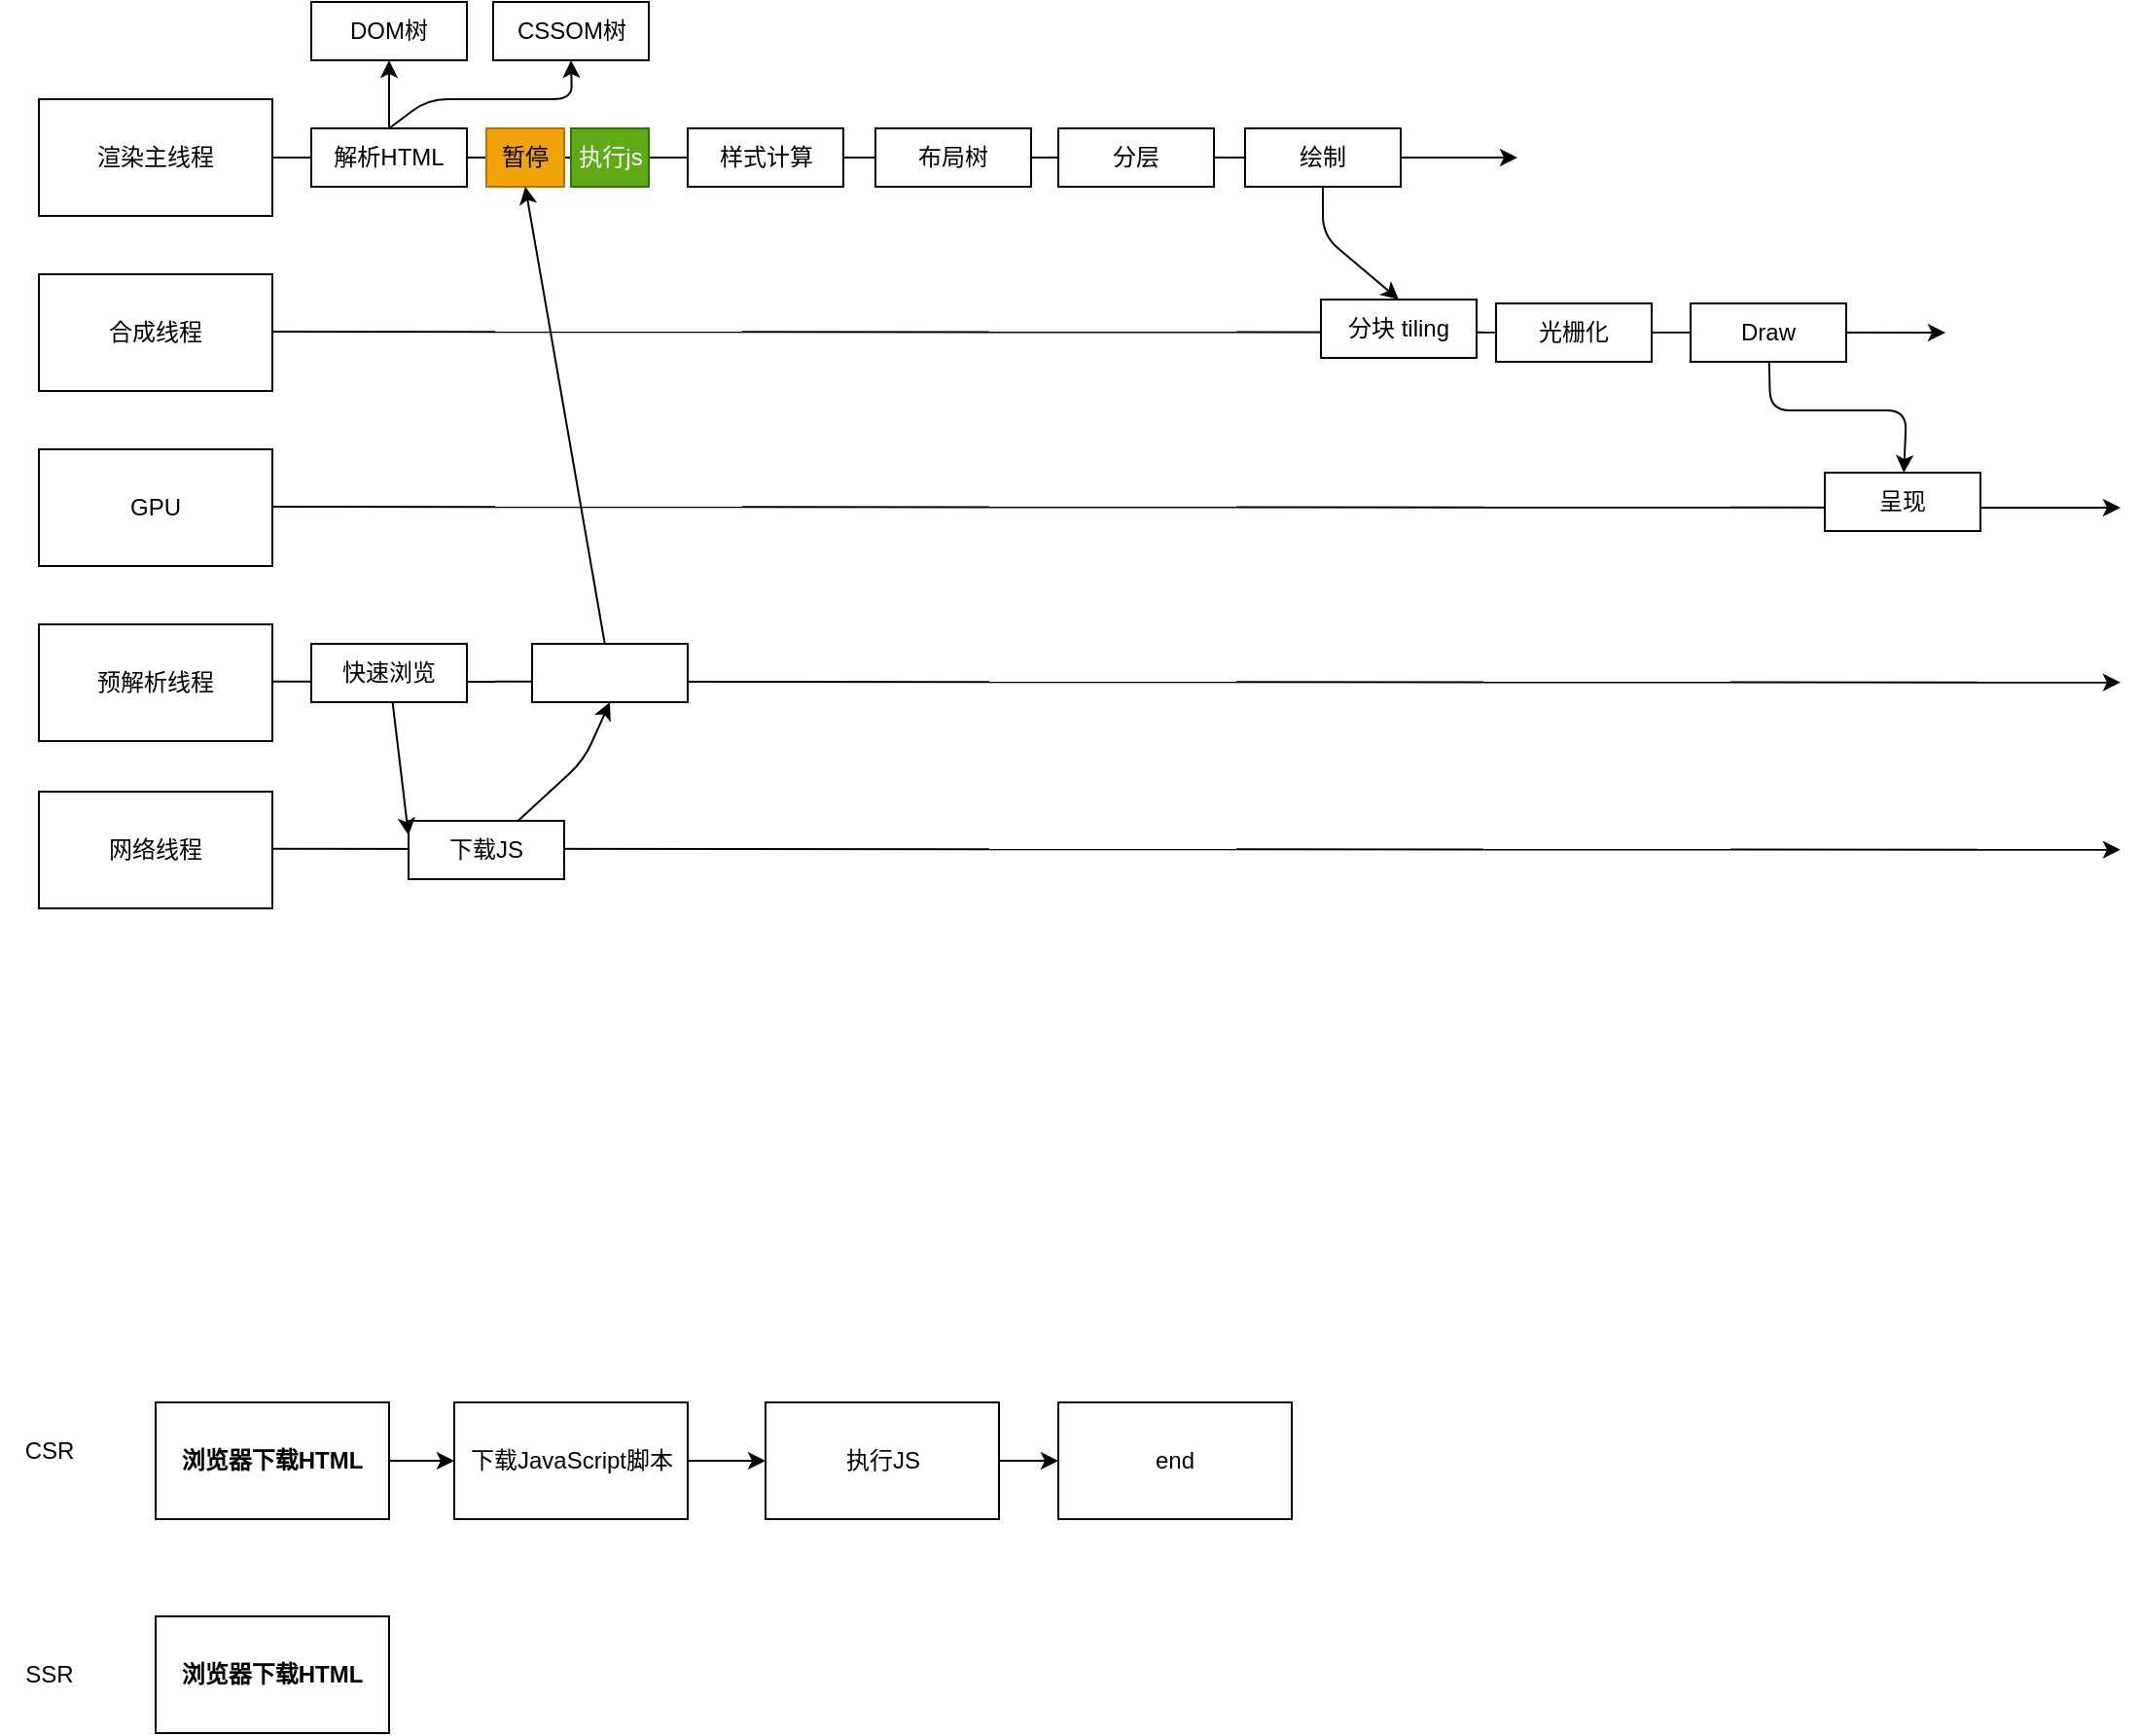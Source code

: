 <mxfile>
    <diagram id="du_Sz45NLk0ZfQOP1w5B" name="第 1 页">
        <mxGraphModel dx="1213" dy="853" grid="1" gridSize="10" guides="1" tooltips="1" connect="1" arrows="1" fold="1" page="1" pageScale="1" pageWidth="827" pageHeight="1169" background="none" math="0" shadow="0">
            <root>
                <mxCell id="0"/>
                <mxCell id="1" parent="0"/>
                <mxCell id="2" value="渲染主线程" style="whiteSpace=wrap;html=1;" vertex="1" parent="1">
                    <mxGeometry x="60" y="170" width="120" height="60" as="geometry"/>
                </mxCell>
                <mxCell id="3" value="合成线程" style="whiteSpace=wrap;html=1;" vertex="1" parent="1">
                    <mxGeometry x="60" y="260" width="120" height="60" as="geometry"/>
                </mxCell>
                <mxCell id="4" value="GPU" style="whiteSpace=wrap;html=1;" vertex="1" parent="1">
                    <mxGeometry x="60" y="350" width="120" height="60" as="geometry"/>
                </mxCell>
                <mxCell id="5" value="" style="edgeStyle=none;orthogonalLoop=1;jettySize=auto;html=1;exitX=1;exitY=0.5;exitDx=0;exitDy=0;startArrow=none;" edge="1" parent="1" source="13">
                    <mxGeometry width="100" relative="1" as="geometry">
                        <mxPoint x="230" y="180" as="sourcePoint"/>
                        <mxPoint x="820" y="200" as="targetPoint"/>
                        <Array as="points"/>
                    </mxGeometry>
                </mxCell>
                <mxCell id="8" value="" style="edgeStyle=none;orthogonalLoop=1;jettySize=auto;html=1;exitX=1;exitY=0.5;exitDx=0;exitDy=0;" edge="1" parent="1">
                    <mxGeometry width="100" relative="1" as="geometry">
                        <mxPoint x="180" y="289.5" as="sourcePoint"/>
                        <mxPoint x="1040" y="290" as="targetPoint"/>
                        <Array as="points"/>
                    </mxGeometry>
                </mxCell>
                <mxCell id="9" value="" style="edgeStyle=none;orthogonalLoop=1;jettySize=auto;html=1;exitX=1;exitY=0.5;exitDx=0;exitDy=0;" edge="1" parent="1">
                    <mxGeometry width="100" relative="1" as="geometry">
                        <mxPoint x="180" y="379.52" as="sourcePoint"/>
                        <mxPoint x="1130" y="380" as="targetPoint"/>
                        <Array as="points"/>
                    </mxGeometry>
                </mxCell>
                <mxCell id="15" value="" style="edgeStyle=none;orthogonalLoop=1;jettySize=auto;html=1;exitX=1;exitY=0.5;exitDx=0;exitDy=0;endArrow=none;" edge="1" parent="1" source="2" target="10">
                    <mxGeometry width="100" relative="1" as="geometry">
                        <mxPoint x="180" y="200" as="sourcePoint"/>
                        <mxPoint x="820" y="200" as="targetPoint"/>
                        <Array as="points"/>
                    </mxGeometry>
                </mxCell>
                <mxCell id="20" style="edgeStyle=none;html=1;exitX=0.5;exitY=0;exitDx=0;exitDy=0;entryX=0.5;entryY=1;entryDx=0;entryDy=0;" edge="1" parent="1" source="10" target="18">
                    <mxGeometry relative="1" as="geometry"/>
                </mxCell>
                <mxCell id="22" style="edgeStyle=none;html=1;exitX=0.5;exitY=0;exitDx=0;exitDy=0;entryX=0.5;entryY=1;entryDx=0;entryDy=0;" edge="1" parent="1" source="10" target="19">
                    <mxGeometry relative="1" as="geometry">
                        <Array as="points">
                            <mxPoint x="260" y="170"/>
                            <mxPoint x="334" y="170"/>
                        </Array>
                    </mxGeometry>
                </mxCell>
                <mxCell id="10" value="解析HTML" style="whiteSpace=wrap;html=1;" vertex="1" parent="1">
                    <mxGeometry x="200" y="185" width="80" height="30" as="geometry"/>
                </mxCell>
                <mxCell id="16" value="" style="edgeStyle=none;orthogonalLoop=1;jettySize=auto;html=1;exitX=1;exitY=0.5;exitDx=0;exitDy=0;startArrow=none;endArrow=none;" edge="1" parent="1" source="10" target="11">
                    <mxGeometry width="100" relative="1" as="geometry">
                        <mxPoint x="280" y="200" as="sourcePoint"/>
                        <mxPoint x="820" y="200" as="targetPoint"/>
                        <Array as="points"/>
                    </mxGeometry>
                </mxCell>
                <mxCell id="11" value="样式计算" style="whiteSpace=wrap;html=1;" vertex="1" parent="1">
                    <mxGeometry x="393.5" y="185" width="80" height="30" as="geometry"/>
                </mxCell>
                <mxCell id="17" value="" style="edgeStyle=none;orthogonalLoop=1;jettySize=auto;html=1;exitX=1;exitY=0.5;exitDx=0;exitDy=0;startArrow=none;endArrow=none;" edge="1" parent="1" source="11" target="13">
                    <mxGeometry width="100" relative="1" as="geometry">
                        <mxPoint x="373.5" y="200" as="sourcePoint"/>
                        <mxPoint x="820" y="200" as="targetPoint"/>
                        <Array as="points"/>
                    </mxGeometry>
                </mxCell>
                <mxCell id="13" value="分层" style="whiteSpace=wrap;html=1;" vertex="1" parent="1">
                    <mxGeometry x="584" y="185" width="80" height="30" as="geometry"/>
                </mxCell>
                <mxCell id="18" value="DOM树" style="whiteSpace=wrap;html=1;" vertex="1" parent="1">
                    <mxGeometry x="200" y="120" width="80" height="30" as="geometry"/>
                </mxCell>
                <mxCell id="19" value="CSSOM树" style="whiteSpace=wrap;html=1;" vertex="1" parent="1">
                    <mxGeometry x="293.5" y="120" width="80" height="30" as="geometry"/>
                </mxCell>
                <mxCell id="12" value="布局树" style="whiteSpace=wrap;html=1;" vertex="1" parent="1">
                    <mxGeometry x="490" y="185" width="80" height="30" as="geometry"/>
                </mxCell>
                <mxCell id="30" style="edgeStyle=none;html=1;exitX=0.5;exitY=1;exitDx=0;exitDy=0;entryX=0.5;entryY=0;entryDx=0;entryDy=0;" edge="1" parent="1" source="23" target="26">
                    <mxGeometry relative="1" as="geometry">
                        <Array as="points">
                            <mxPoint x="720" y="240"/>
                        </Array>
                    </mxGeometry>
                </mxCell>
                <mxCell id="23" value="绘制" style="whiteSpace=wrap;html=1;" vertex="1" parent="1">
                    <mxGeometry x="680" y="185" width="80" height="30" as="geometry"/>
                </mxCell>
                <mxCell id="26" value="分块 tiling" style="whiteSpace=wrap;html=1;" vertex="1" parent="1">
                    <mxGeometry x="719" y="273" width="80" height="30" as="geometry"/>
                </mxCell>
                <mxCell id="27" value="光栅化" style="whiteSpace=wrap;html=1;" vertex="1" parent="1">
                    <mxGeometry x="809" y="275" width="80" height="30" as="geometry"/>
                </mxCell>
                <mxCell id="32" value="" style="edgeStyle=none;html=1;" edge="1" parent="1" source="28" target="31">
                    <mxGeometry relative="1" as="geometry">
                        <Array as="points">
                            <mxPoint x="950" y="330"/>
                            <mxPoint x="1020" y="330"/>
                        </Array>
                    </mxGeometry>
                </mxCell>
                <mxCell id="28" value="Draw" style="whiteSpace=wrap;html=1;" vertex="1" parent="1">
                    <mxGeometry x="909" y="275" width="80" height="30" as="geometry"/>
                </mxCell>
                <mxCell id="31" value="呈现" style="whiteSpace=wrap;html=1;" vertex="1" parent="1">
                    <mxGeometry x="978" y="362" width="80" height="30" as="geometry"/>
                </mxCell>
                <mxCell id="33" value="网络线程" style="whiteSpace=wrap;html=1;" vertex="1" parent="1">
                    <mxGeometry x="60" y="526" width="120" height="60" as="geometry"/>
                </mxCell>
                <mxCell id="34" value="" style="edgeStyle=none;orthogonalLoop=1;jettySize=auto;html=1;exitX=1;exitY=0.5;exitDx=0;exitDy=0;" edge="1" parent="1">
                    <mxGeometry width="100" relative="1" as="geometry">
                        <mxPoint x="180" y="555.38" as="sourcePoint"/>
                        <mxPoint x="1130" y="555.86" as="targetPoint"/>
                        <Array as="points"/>
                    </mxGeometry>
                </mxCell>
                <mxCell id="45" style="edgeStyle=none;html=1;entryX=0.5;entryY=1;entryDx=0;entryDy=0;" edge="1" parent="1" source="35" target="43">
                    <mxGeometry relative="1" as="geometry">
                        <Array as="points">
                            <mxPoint x="340" y="510"/>
                        </Array>
                    </mxGeometry>
                </mxCell>
                <mxCell id="35" value="下载JS" style="whiteSpace=wrap;html=1;" vertex="1" parent="1">
                    <mxGeometry x="250" y="541" width="80" height="30" as="geometry"/>
                </mxCell>
                <mxCell id="36" value="预解析线程" style="whiteSpace=wrap;html=1;" vertex="1" parent="1">
                    <mxGeometry x="60" y="440" width="120" height="60" as="geometry"/>
                </mxCell>
                <mxCell id="39" style="edgeStyle=none;html=1;entryX=0;entryY=0.25;entryDx=0;entryDy=0;" edge="1" parent="1" source="37" target="35">
                    <mxGeometry relative="1" as="geometry">
                        <Array as="points"/>
                    </mxGeometry>
                </mxCell>
                <mxCell id="38" value="" style="edgeStyle=none;orthogonalLoop=1;jettySize=auto;html=1;exitX=1;exitY=0.5;exitDx=0;exitDy=0;" edge="1" parent="1">
                    <mxGeometry width="100" relative="1" as="geometry">
                        <mxPoint x="180" y="469.38" as="sourcePoint"/>
                        <mxPoint x="1130" y="469.86" as="targetPoint"/>
                        <Array as="points"/>
                    </mxGeometry>
                </mxCell>
                <mxCell id="41" value="暂停" style="whiteSpace=wrap;html=1;fillColor=#f0a30a;fontColor=#000000;strokeColor=#BD7000;" vertex="1" parent="1">
                    <mxGeometry x="290" y="185" width="40" height="30" as="geometry"/>
                </mxCell>
                <mxCell id="42" value="执行js" style="whiteSpace=wrap;html=1;fillColor=#60a917;fontColor=#ffffff;strokeColor=#2D7600;" vertex="1" parent="1">
                    <mxGeometry x="333.5" y="185" width="40" height="30" as="geometry"/>
                </mxCell>
                <mxCell id="46" style="edgeStyle=none;html=1;entryX=0.5;entryY=1;entryDx=0;entryDy=0;" edge="1" parent="1" source="43" target="41">
                    <mxGeometry relative="1" as="geometry"/>
                </mxCell>
                <mxCell id="43" value="" style="whiteSpace=wrap;html=1;" vertex="1" parent="1">
                    <mxGeometry x="313.5" y="450" width="80" height="30" as="geometry"/>
                </mxCell>
                <mxCell id="37" value="快速浏览" style="whiteSpace=wrap;html=1;" vertex="1" parent="1">
                    <mxGeometry x="200" y="450" width="80" height="30" as="geometry"/>
                </mxCell>
                <mxCell id="54" value="" style="edgeStyle=none;html=1;" edge="1" parent="1" source="47" target="48">
                    <mxGeometry relative="1" as="geometry"/>
                </mxCell>
                <mxCell id="47" value="浏览器下载HTML" style="whiteSpace=wrap;html=1;fontStyle=1" vertex="1" parent="1">
                    <mxGeometry x="120" y="840" width="120" height="60" as="geometry"/>
                </mxCell>
                <mxCell id="55" value="" style="edgeStyle=none;html=1;" edge="1" parent="1" source="48" target="49">
                    <mxGeometry relative="1" as="geometry"/>
                </mxCell>
                <mxCell id="48" value="下载JavaScript脚本" style="whiteSpace=wrap;html=1;" vertex="1" parent="1">
                    <mxGeometry x="273.5" y="840" width="120" height="60" as="geometry"/>
                </mxCell>
                <mxCell id="56" value="" style="edgeStyle=none;html=1;" edge="1" parent="1" source="49" target="50">
                    <mxGeometry relative="1" as="geometry"/>
                </mxCell>
                <mxCell id="49" value="执行JS" style="whiteSpace=wrap;html=1;" vertex="1" parent="1">
                    <mxGeometry x="433.5" y="840" width="120" height="60" as="geometry"/>
                </mxCell>
                <mxCell id="50" value="end" style="whiteSpace=wrap;html=1;" vertex="1" parent="1">
                    <mxGeometry x="584" y="840" width="120" height="60" as="geometry"/>
                </mxCell>
                <mxCell id="51" value="浏览器下载HTML" style="whiteSpace=wrap;html=1;fontStyle=1" vertex="1" parent="1">
                    <mxGeometry x="120" y="950" width="120" height="60" as="geometry"/>
                </mxCell>
                <mxCell id="52" value="CSR" style="text;html=1;align=center;verticalAlign=middle;resizable=0;points=[];autosize=1;strokeColor=none;fillColor=none;" vertex="1" parent="1">
                    <mxGeometry x="40" y="850" width="50" height="30" as="geometry"/>
                </mxCell>
                <mxCell id="53" value="SSR" style="text;html=1;align=center;verticalAlign=middle;resizable=0;points=[];autosize=1;strokeColor=none;fillColor=none;" vertex="1" parent="1">
                    <mxGeometry x="40" y="965" width="50" height="30" as="geometry"/>
                </mxCell>
            </root>
        </mxGraphModel>
    </diagram>
</mxfile>